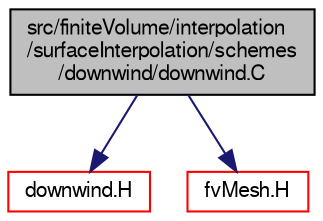 digraph "src/finiteVolume/interpolation/surfaceInterpolation/schemes/downwind/downwind.C"
{
  bgcolor="transparent";
  edge [fontname="FreeSans",fontsize="10",labelfontname="FreeSans",labelfontsize="10"];
  node [fontname="FreeSans",fontsize="10",shape=record];
  Node0 [label="src/finiteVolume/interpolation\l/surfaceInterpolation/schemes\l/downwind/downwind.C",height=0.2,width=0.4,color="black", fillcolor="grey75", style="filled", fontcolor="black"];
  Node0 -> Node1 [color="midnightblue",fontsize="10",style="solid",fontname="FreeSans"];
  Node1 [label="downwind.H",height=0.2,width=0.4,color="red",URL="$a04145.html"];
  Node0 -> Node177 [color="midnightblue",fontsize="10",style="solid",fontname="FreeSans"];
  Node177 [label="fvMesh.H",height=0.2,width=0.4,color="red",URL="$a03533.html"];
}
